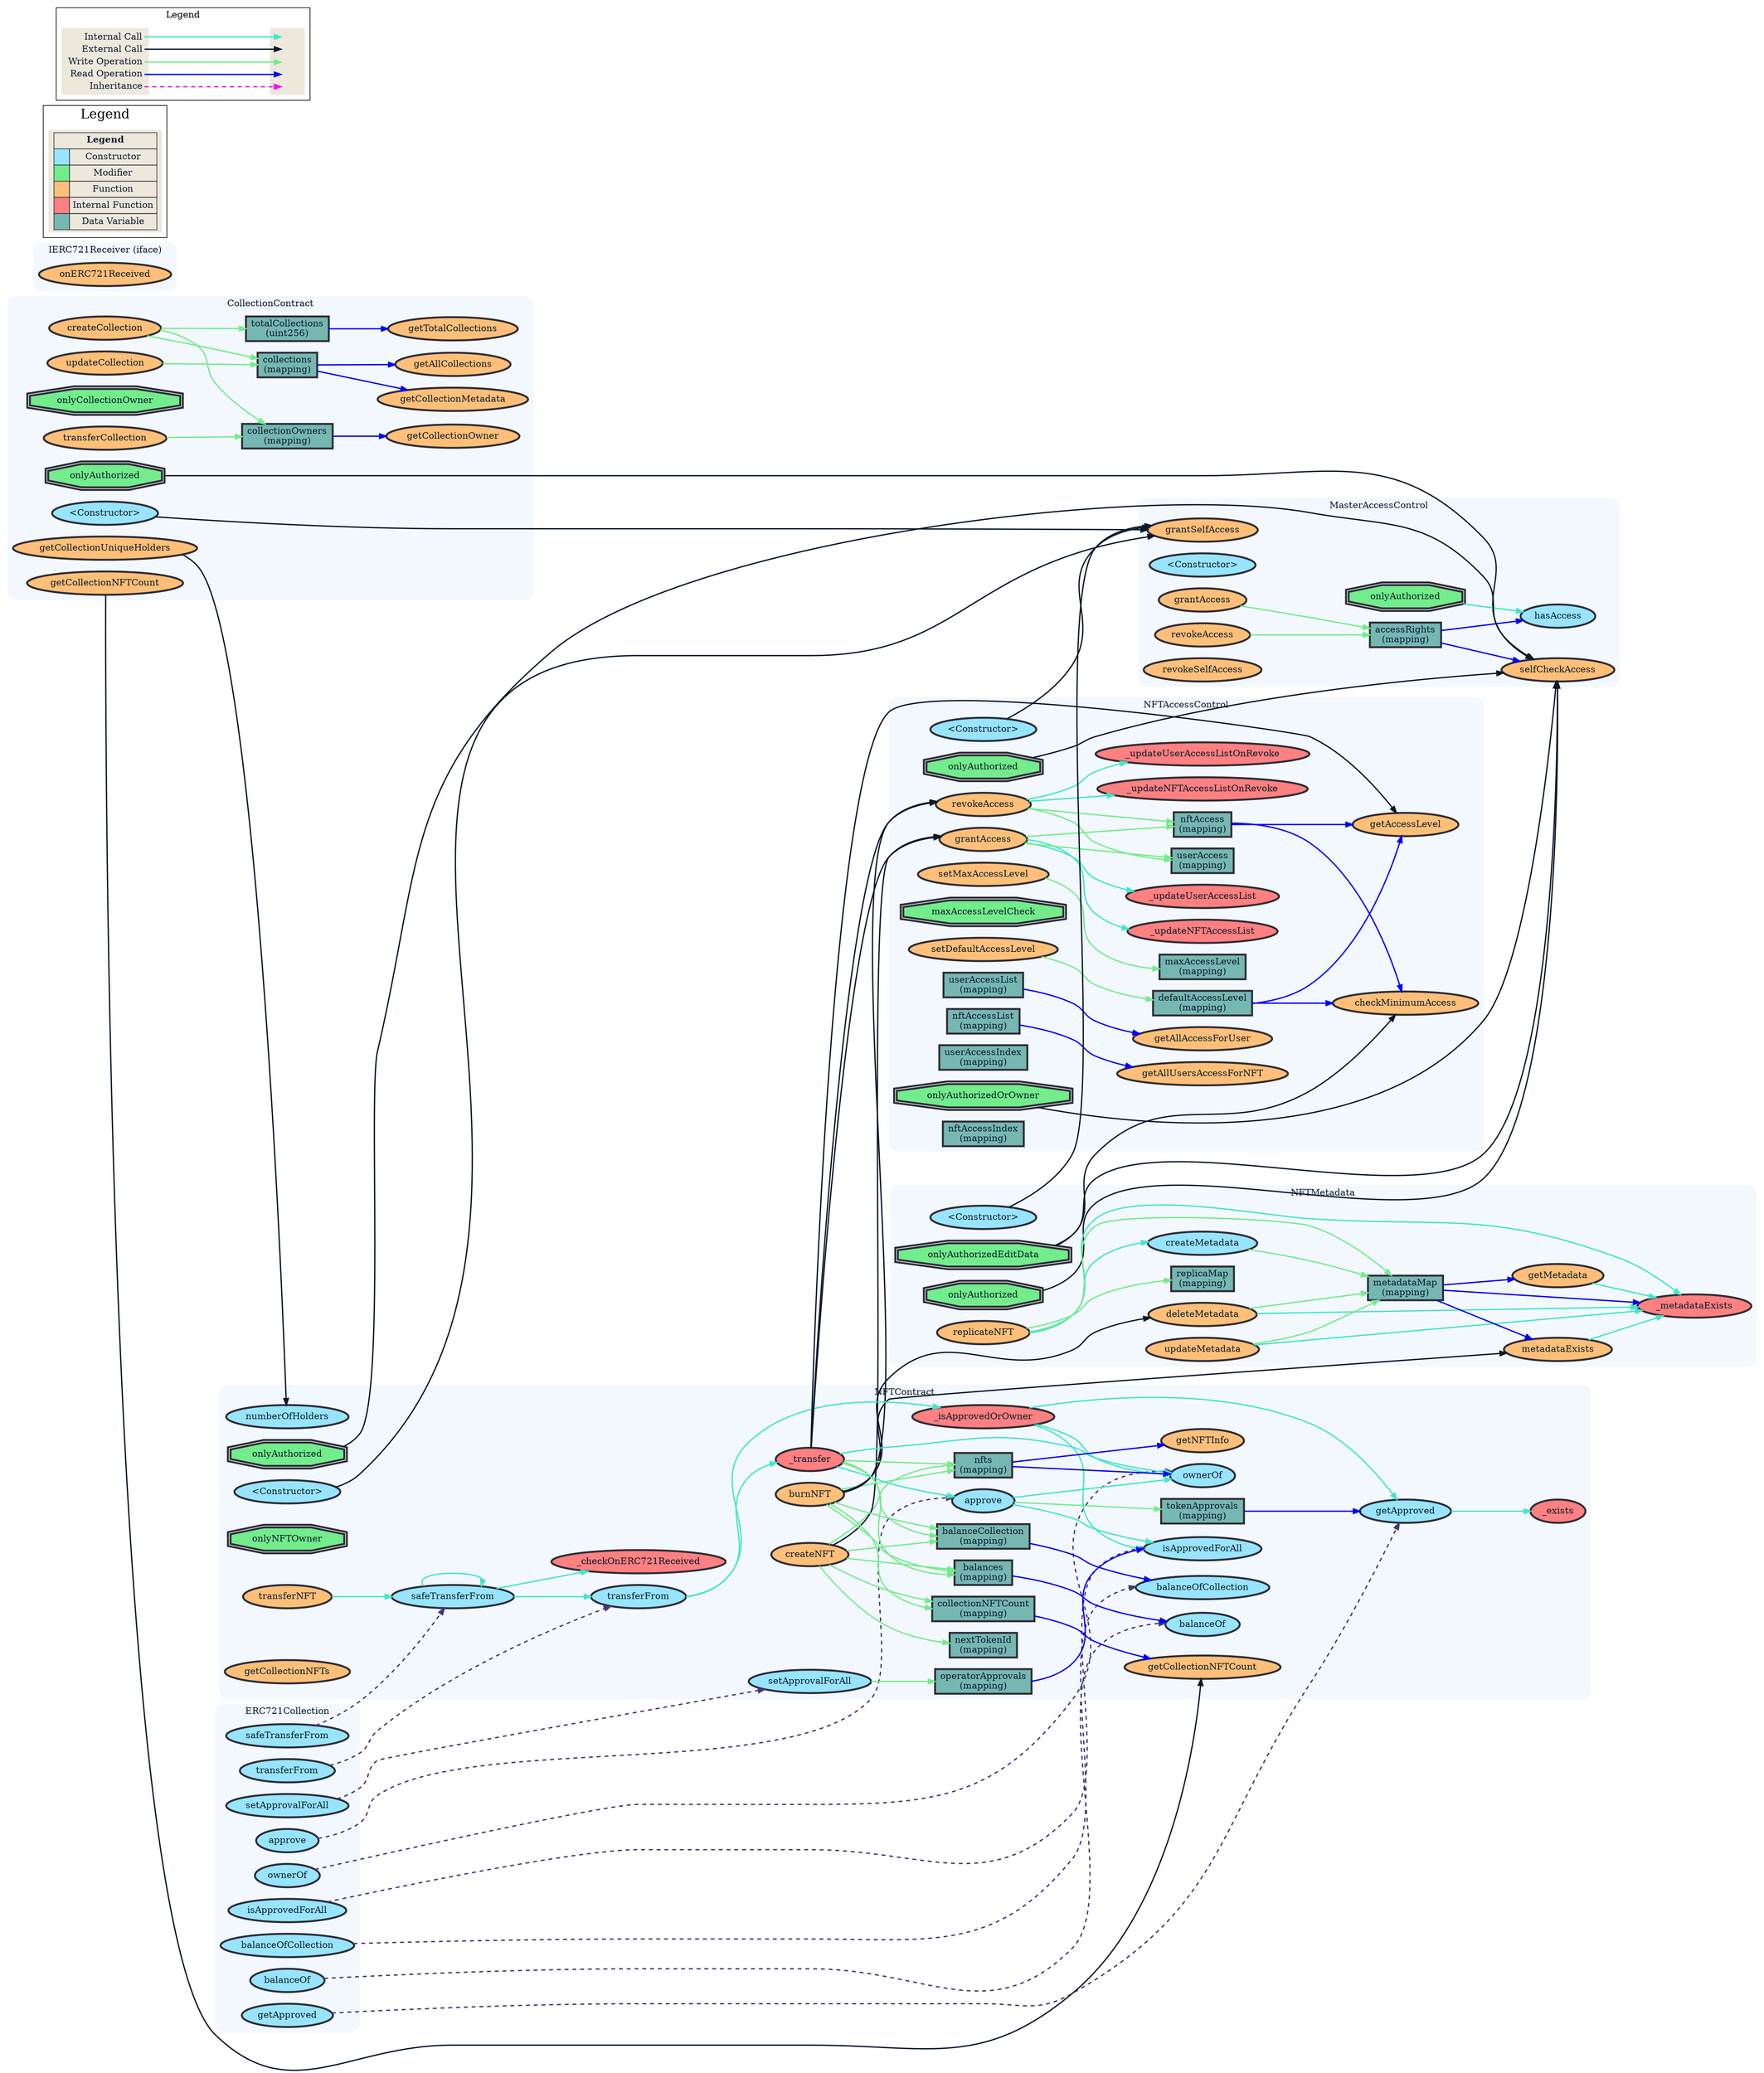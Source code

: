 digraph G {
  graph [ratio="auto", page="100", compound=true, bgcolor="white"];
  node [style="filled", fillcolor="#2E2E38", color="#2E2E38", penwidth=3, fontcolor="#0B192C"];
  edge [color="#FFFFFF", penwidth=2, fontname="Helvetica", fontcolor="#0B192C"];

  subgraph "clusterCollectionContract" {
    graph [label="CollectionContract", color="#F3F8FF", fontcolor="#0B192C", style="rounded", bgcolor="#F3F8FF"];
    "CollectionContract.<Constructor>" [label="<Constructor>", fillcolor="#98E4FF", fontcolor="#0B192C"];
    "CollectionContract.onlyAuthorized" [label="onlyAuthorized", fillcolor="#73EC8B", fontcolor="#0B192C", shape=doubleoctagon];
    "CollectionContract.onlyCollectionOwner" [label="onlyCollectionOwner", fillcolor="#73EC8B", fontcolor="#0B192C", shape=doubleoctagon];
    "CollectionContract.createCollection" [label="createCollection", fillcolor="#FFBF78", fontcolor="#0B192C"];
    "CollectionContract.updateCollection" [label="updateCollection", fillcolor="#FFBF78", fontcolor="#0B192C"];
    "CollectionContract.transferCollection" [label="transferCollection", fillcolor="#FFBF78", fontcolor="#0B192C"];
    "CollectionContract.getCollectionMetadata" [label="getCollectionMetadata", fillcolor="#FFBF78", fontcolor="#0B192C"];
    "CollectionContract.getCollectionOwner" [label="getCollectionOwner", fillcolor="#FFBF78", fontcolor="#0B192C"];
    "CollectionContract.getTotalCollections" [label="getTotalCollections", fillcolor="#FFBF78", fontcolor="#0B192C"];
    "CollectionContract.getAllCollections" [label="getAllCollections", fillcolor="#FFBF78", fontcolor="#0B192C"];
    "CollectionContract.getCollectionNFTCount" [label="getCollectionNFTCount", fillcolor="#FFBF78", fontcolor="#0B192C"];
    "CollectionContract.getCollectionUniqueHolders" [label="getCollectionUniqueHolders", fillcolor="#FFBF78", fontcolor="#0B192C"];

    "CollectionContract.collections" [label="collections\n(mapping)", shape="rectangle", fillcolor="#76B7B2", fontcolor="#0B192C"];
    "CollectionContract.collectionOwners" [label="collectionOwners\n(mapping)", shape="rectangle", fillcolor="#76B7B2", fontcolor="#0B192C"];
    "CollectionContract.totalCollections" [label="totalCollections\n(uint256)", shape="rectangle", fillcolor="#76B7B2", fontcolor="#0B192C"];
  }

  subgraph "clusterMasterAccessControl" {
    graph [label="MasterAccessControl", color="#F3F8FF", fontcolor="#0B192C", style="rounded", bgcolor="#F3F8FF"];
    "MasterAccessControl.grantSelfAccess" [label="grantSelfAccess", fillcolor="#FFBF78", fontcolor="#0B192C"];
    "MasterAccessControl.selfCheckAccess" [label="selfCheckAccess", fillcolor="#FFBF78", fontcolor="#0B192C"];
    "MasterAccessControl.onlyAuthorized" [label="onlyAuthorized", fillcolor="#73EC8B", fontcolor="#0B192C", shape=doubleoctagon];
    "MasterAccessControl.<Constructor>" [label="<Constructor>", fillcolor="#98E4FF", fontcolor="#0B192C"];
    "MasterAccessControl.grantAccess" [label="grantAccess", fillcolor="#FFBF78", fontcolor="#0B192C"];
    "MasterAccessControl.revokeAccess" [label="revokeAccess", fillcolor="#FFBF78", fontcolor="#0B192C"];
    "MasterAccessControl.revokeSelfAccess" [label="revokeSelfAccess", fillcolor="#FFBF78", fontcolor="#0B192C"];
    "MasterAccessControl.hasAccess" [label="hasAccess", fillcolor="#98E4FF", fontcolor="#0B192C"];

    "MasterAccessControl.accessRights" [label="accessRights\n(mapping)", shape="rectangle", fillcolor="#76B7B2", fontcolor="#0B192C"];
  }

  subgraph "clusterERC721Collection" {
    graph [label="ERC721Collection", color="#F3F8FF", fontcolor="#0B192C", style="rounded", bgcolor="#F3F8FF"];
    "ERC721Collection.balanceOf" [label="balanceOf", fillcolor="#98E4FF", fontcolor="#0B192C"];
    "ERC721Collection.balanceOfCollection" [label="balanceOfCollection", fillcolor="#98E4FF", fontcolor="#0B192C"];
    "ERC721Collection.ownerOf" [label="ownerOf", fillcolor="#98E4FF", fontcolor="#0B192C"];
    "ERC721Collection.safeTransferFrom" [label="safeTransferFrom", fillcolor="#98E4FF", fontcolor="#0B192C"];
    "ERC721Collection.transferFrom" [label="transferFrom", fillcolor="#98E4FF", fontcolor="#0B192C"];
    "ERC721Collection.approve" [label="approve", fillcolor="#98E4FF", fontcolor="#0B192C"];
    "ERC721Collection.setApprovalForAll" [label="setApprovalForAll", fillcolor="#98E4FF", fontcolor="#0B192C"];
    "ERC721Collection.getApproved" [label="getApproved", fillcolor="#98E4FF", fontcolor="#0B192C"];
    "ERC721Collection.isApprovedForAll" [label="isApprovedForAll", fillcolor="#98E4FF", fontcolor="#0B192C"];
  }

  subgraph "clusterNFTContract" {
    graph [label="NFTContract", color="#F3F8FF", fontcolor="#0B192C", style="rounded", bgcolor="#F3F8FF"];
    "NFTContract.getCollectionNFTCount" [label="getCollectionNFTCount", fillcolor="#FFBF78", fontcolor="#0B192C"];
    "NFTContract.numberOfHolders" [label="numberOfHolders", fillcolor="#98E4FF", fontcolor="#0B192C"];
    "NFTContract.<Constructor>" [label="<Constructor>", fillcolor="#98E4FF", fontcolor="#0B192C"];
    "NFTContract.onlyAuthorized" [label="onlyAuthorized", fillcolor="#73EC8B", fontcolor="#0B192C", shape=doubleoctagon];
    "NFTContract.onlyNFTOwner" [label="onlyNFTOwner", fillcolor="#73EC8B", fontcolor="#0B192C", shape=doubleoctagon];
    "NFTContract.createNFT" [label="createNFT", fillcolor="#FFBF78", fontcolor="#0B192C"];
    "NFTContract.burnNFT" [label="burnNFT", fillcolor="#FFBF78", fontcolor="#0B192C"];
    "NFTContract.transferNFT" [label="transferNFT", fillcolor="#FFBF78", fontcolor="#0B192C"];
    "NFTContract.getNFTInfo" [label="getNFTInfo", fillcolor="#FFBF78", fontcolor="#0B192C"];
    "NFTContract.getCollectionNFTs" [label="getCollectionNFTs", fillcolor="#FFBF78", fontcolor="#0B192C"];
    "NFTContract.balanceOf" [label="balanceOf", fillcolor="#98E4FF", fontcolor="#0B192C"];
    "NFTContract.balanceOfCollection" [label="balanceOfCollection", fillcolor="#98E4FF", fontcolor="#0B192C"];
    "NFTContract.ownerOf" [label="ownerOf", fillcolor="#98E4FF", fontcolor="#0B192C"];
    "NFTContract.safeTransferFrom" [label="safeTransferFrom", fillcolor="#98E4FF", fontcolor="#0B192C"];
    "NFTContract.transferFrom" [label="transferFrom", fillcolor="#98E4FF", fontcolor="#0B192C"];
    "NFTContract.approve" [label="approve", fillcolor="#98E4FF", fontcolor="#0B192C"];
    "NFTContract.setApprovalForAll" [label="setApprovalForAll", fillcolor="#98E4FF", fontcolor="#0B192C"];
    "NFTContract.getApproved" [label="getApproved", fillcolor="#98E4FF", fontcolor="#0B192C"];
    "NFTContract.isApprovedForAll" [label="isApprovedForAll", fillcolor="#98E4FF", fontcolor="#0B192C"];
    "NFTContract._exists" [label="_exists", fillcolor="#FF8080", fontcolor="#0B192C"];
    "NFTContract._isApprovedOrOwner" [label="_isApprovedOrOwner", fillcolor="#FF8080", fontcolor="#0B192C"];
    "NFTContract._transfer" [label="_transfer", fillcolor="#FF8080", fontcolor="#0B192C"];
    "NFTContract._checkOnERC721Received" [label="_checkOnERC721Received", fillcolor="#FF8080", fontcolor="#0B192C"];

    "NFTContract.nfts" [label="nfts\n(mapping)", shape="rectangle", fillcolor="#76B7B2", fontcolor="#0B192C"];
    "NFTContract.collectionNFTCount" [label="collectionNFTCount\n(mapping)", shape="rectangle", fillcolor="#76B7B2", fontcolor="#0B192C"];
    "NFTContract.balances" [label="balances\n(mapping)", shape="rectangle", fillcolor="#76B7B2", fontcolor="#0B192C"];
    "NFTContract.balanceCollection" [label="balanceCollection\n(mapping)", shape="rectangle", fillcolor="#76B7B2", fontcolor="#0B192C"];
    "NFTContract.tokenApprovals" [label="tokenApprovals\n(mapping)", shape="rectangle", fillcolor="#76B7B2", fontcolor="#0B192C"];
    "NFTContract.operatorApprovals" [label="operatorApprovals\n(mapping)", shape="rectangle", fillcolor="#76B7B2", fontcolor="#0B192C"];
    "NFTContract.nextTokenId" [label="nextTokenId\n(mapping)", shape="rectangle", fillcolor="#76B7B2", fontcolor="#0B192C"];
  }

  subgraph "clusterIERC721Receiver" {
    graph [label="IERC721Receiver (iface)", color="#F3F8FF", fontcolor="#0B192C", style="rounded", bgcolor="#F3F8FF"];
    "IERC721Receiver.onERC721Received" [label="onERC721Received", fillcolor="#FFBF78", fontcolor="#0B192C"];
  }

  subgraph "clusterNFTAccessControl" {
    graph [label="NFTAccessControl", color="#F3F8FF", fontcolor="#0B192C", style="rounded", bgcolor="#F3F8FF"];
    "NFTAccessControl.grantAccess" [label="grantAccess", fillcolor="#FFBF78", fontcolor="#0B192C"];
    "NFTAccessControl.revokeAccess" [label="revokeAccess", fillcolor="#FFBF78", fontcolor="#0B192C"];
    "NFTAccessControl.getAccessLevel" [label="getAccessLevel", fillcolor="#FFBF78", fontcolor="#0B192C"];
    "NFTAccessControl.<Constructor>" [label="<Constructor>", fillcolor="#98E4FF", fontcolor="#0B192C"];
    "NFTAccessControl.onlyAuthorized" [label="onlyAuthorized", fillcolor="#73EC8B", fontcolor="#0B192C", shape=doubleoctagon];
    "NFTAccessControl.onlyAuthorizedOrOwner" [label="onlyAuthorizedOrOwner", fillcolor="#73EC8B", fontcolor="#0B192C", shape=doubleoctagon];
    "NFTAccessControl.maxAccessLevelCheck" [label="maxAccessLevelCheck", fillcolor="#73EC8B", fontcolor="#0B192C", shape=doubleoctagon];
    "NFTAccessControl.setMaxAccessLevel" [label="setMaxAccessLevel", fillcolor="#FFBF78", fontcolor="#0B192C"];
    "NFTAccessControl.setDefaultAccessLevel" [label="setDefaultAccessLevel", fillcolor="#FFBF78", fontcolor="#0B192C"];
    "NFTAccessControl._updateUserAccessList" [label="_updateUserAccessList", fillcolor="#FF8080", fontcolor="#0B192C"];
    "NFTAccessControl._updateNFTAccessList" [label="_updateNFTAccessList", fillcolor="#FF8080", fontcolor="#0B192C"];
    "NFTAccessControl._updateUserAccessListOnRevoke" [label="_updateUserAccessListOnRevoke", fillcolor="#FF8080", fontcolor="#0B192C"];
    "NFTAccessControl._updateNFTAccessListOnRevoke" [label="_updateNFTAccessListOnRevoke", fillcolor="#FF8080", fontcolor="#0B192C"];
    "NFTAccessControl.getAllAccessForUser" [label="getAllAccessForUser", fillcolor="#FFBF78", fontcolor="#0B192C"];
    "NFTAccessControl.checkMinimumAccess" [label="checkMinimumAccess", fillcolor="#FFBF78", fontcolor="#0B192C"];
    "NFTAccessControl.getAllUsersAccessForNFT" [label="getAllUsersAccessForNFT", fillcolor="#FFBF78", fontcolor="#0B192C"];

    "NFTAccessControl.nftAccess" [label="nftAccess\n(mapping)", shape="rectangle", fillcolor="#76B7B2", fontcolor="#0B192C"];
    "NFTAccessControl.defaultAccessLevel" [label="defaultAccessLevel\n(mapping)", shape="rectangle", fillcolor="#76B7B2", fontcolor="#0B192C"];
    "NFTAccessControl.maxAccessLevel" [label="maxAccessLevel\n(mapping)", shape="rectangle", fillcolor="#76B7B2", fontcolor="#0B192C"];
    "NFTAccessControl.userAccess" [label="userAccess\n(mapping)", shape="rectangle", fillcolor="#76B7B2", fontcolor="#0B192C"];
    "NFTAccessControl.userAccessList" [label="userAccessList\n(mapping)", shape="rectangle", fillcolor="#76B7B2", fontcolor="#0B192C"];
    "NFTAccessControl.userAccessIndex" [label="userAccessIndex\n(mapping)", shape="rectangle", fillcolor="#76B7B2", fontcolor="#0B192C"];
    "NFTAccessControl.nftAccessList" [label="nftAccessList\n(mapping)", shape="rectangle", fillcolor="#76B7B2", fontcolor="#0B192C"];
    "NFTAccessControl.nftAccessIndex" [label="nftAccessIndex\n(mapping)", shape="rectangle", fillcolor="#76B7B2", fontcolor="#0B192C"];
  }

  subgraph "clusterNFTMetadata" {
    graph [label="NFTMetadata", color="#F3F8FF", fontcolor="#0B192C", style="rounded", bgcolor="#F3F8FF"];
    "NFTMetadata.metadataExists" [label="metadataExists", fillcolor="#FFBF78", fontcolor="#0B192C"];
    "NFTMetadata.deleteMetadata" [label="deleteMetadata", fillcolor="#FFBF78", fontcolor="#0B192C"];
    "NFTMetadata.<Constructor>" [label="<Constructor>", fillcolor="#98E4FF", fontcolor="#0B192C"];
    "NFTMetadata.onlyAuthorized" [label="onlyAuthorized", fillcolor="#73EC8B", fontcolor="#0B192C", shape=doubleoctagon];
    "NFTMetadata.onlyAuthorizedEditData" [label="onlyAuthorizedEditData", fillcolor="#73EC8B", fontcolor="#0B192C", shape=doubleoctagon];
    "NFTMetadata.createMetadata" [label="createMetadata", fillcolor="#98E4FF", fontcolor="#0B192C"];
    "NFTMetadata.replicateNFT" [label="replicateNFT", fillcolor="#FFBF78", fontcolor="#0B192C"];
    "NFTMetadata.updateMetadata" [label="updateMetadata", fillcolor="#FFBF78", fontcolor="#0B192C"];
    "NFTMetadata.getMetadata" [label="getMetadata", fillcolor="#FFBF78", fontcolor="#0B192C"];
    "NFTMetadata._metadataExists" [label="_metadataExists", fillcolor="#FF8080", fontcolor="#0B192C"];

    "NFTMetadata.metadataMap" [label="metadataMap\n(mapping)", shape="rectangle", fillcolor="#76B7B2", fontcolor="#0B192C"];
    "NFTMetadata.replicaMap" [label="replicaMap\n(mapping)", shape="rectangle", fillcolor="#76B7B2", fontcolor="#0B192C"];
  }

   // ---------------------------- Function Calls ---------------------------- //

  // Edges for function calls
  "CollectionContract.<Constructor>";
  "MasterAccessControl.grantSelfAccess";
  "CollectionContract.onlyAuthorized";
  "MasterAccessControl.selfCheckAccess";
  "CollectionContract.getCollectionNFTCount";
  "NFTContract.getCollectionNFTCount";
  "CollectionContract.getCollectionUniqueHolders";
  "NFTContract.numberOfHolders";
  "MasterAccessControl.onlyAuthorized";
  "MasterAccessControl.hasAccess";
  "NFTContract.<Constructor>";
  "NFTContract.onlyAuthorized";
  "NFTContract.createNFT";
  "NFTAccessControl.grantAccess";
  "NFTContract.burnNFT";
  "NFTMetadata.metadataExists";
  "NFTMetadata.deleteMetadata";
  "NFTAccessControl.revokeAccess";
  "NFTContract.transferNFT";
  "NFTContract.safeTransferFrom";
  "NFTContract.transferFrom";
  "NFTContract._checkOnERC721Received";
  "NFTContract._isApprovedOrOwner";
  "NFTContract._transfer";
  "NFTContract.approve";
  "NFTContract.ownerOf";
  "NFTContract.isApprovedForAll";
  "NFTContract.getApproved";
  "NFTContract._exists";
  "NFTAccessControl.getAccessLevel";
  "NFTAccessControl.<Constructor>";
  "NFTAccessControl.onlyAuthorized";
  "NFTAccessControl.onlyAuthorizedOrOwner";
  "NFTAccessControl._updateUserAccessList";
  "NFTAccessControl._updateNFTAccessList";
  "NFTAccessControl._updateUserAccessListOnRevoke";
  "NFTAccessControl._updateNFTAccessListOnRevoke";
  "NFTMetadata.<Constructor>";
  "NFTMetadata.onlyAuthorized";
  "NFTMetadata.onlyAuthorizedEditData";
  "NFTAccessControl.checkMinimumAccess";
  "NFTMetadata.replicateNFT";
  "NFTMetadata._metadataExists";
  "NFTMetadata.createMetadata";
  "NFTMetadata.updateMetadata";
  "NFTMetadata.getMetadata";

  // ---------------------------- Data Variables ---------------------------- //

  "CollectionContract.collections";
  "CollectionContract.collectionOwners";
  "CollectionContract.totalCollections";
  "MasterAccessControl.accessRights";
  "NFTContract.nfts";
  "NFTContract.collectionNFTCount";
  "NFTContract.balances";
  "NFTContract.balanceCollection";
  "NFTContract.tokenApprovals";
  "NFTContract.operatorApprovals";
  "NFTContract.nextTokenId";
  "NFTAccessControl.nftAccess";
  "NFTAccessControl.defaultAccessLevel";
  "NFTAccessControl.maxAccessLevel";
  "NFTAccessControl.userAccess";
  "NFTAccessControl.userAccessList";
  "NFTAccessControl.userAccessIndex";
  "NFTAccessControl.nftAccessList";
  "NFTAccessControl.nftAccessIndex";
  "NFTMetadata.metadataMap";
  "NFTMetadata.replicaMap";

  // ---------------------------- Data Call Flow ---------------------------- //

  // CollectionContract
  "CollectionContract.createCollection" -> "CollectionContract.collections" [color="#73EC8B"];
  "CollectionContract.createCollection" -> "CollectionContract.collectionOwners" [color="#73EC8B"];
  "CollectionContract.createCollection" -> "CollectionContract.totalCollections" [color="#73EC8B"];
  "CollectionContract.collections" -> "CollectionContract.getCollectionMetadata" [color="blue"];
  "CollectionContract.collectionOwners" -> "CollectionContract.getCollectionOwner" [color="blue"];
  "CollectionContract.totalCollections" -> "CollectionContract.getTotalCollections" [color="blue"];
  "CollectionContract.collections" -> "CollectionContract.getAllCollections" [color="blue"];
  "CollectionContract.updateCollection" -> "CollectionContract.collections" [color="#73EC8B"];
  "CollectionContract.transferCollection" -> "CollectionContract.collectionOwners" [color="#73EC8B"];

  // MasterAccessControl
  "MasterAccessControl.grantAccess" -> "MasterAccessControl.accessRights" [color="#73EC8B"];
  "MasterAccessControl.revokeAccess" -> "MasterAccessControl.accessRights" [color="#73EC8B"];
  "MasterAccessControl.accessRights" -> "MasterAccessControl.hasAccess" [color="blue"];
  "MasterAccessControl.accessRights" -> "MasterAccessControl.selfCheckAccess" [color="blue"];

  // NFTContract
  "NFTContract.createNFT" -> "NFTContract.nfts" [color="#73EC8B"];
  "NFTContract.createNFT" -> "NFTContract.collectionNFTCount" [color="#73EC8B"];
  "NFTContract.createNFT" -> "NFTContract.balances" [color="#73EC8B"];
  "NFTContract.createNFT" -> "NFTContract.balanceCollection" [color="#73EC8B"];
  "NFTContract.createNFT" -> "NFTContract.nextTokenId" [color="#73EC8B"];
  "NFTContract.burnNFT" -> "NFTContract.nfts" [color="#73EC8B"];
  "NFTContract.burnNFT" -> "NFTContract.collectionNFTCount" [color="#73EC8B"];
  "NFTContract.burnNFT" -> "NFTContract.balances" [color="#73EC8B"];
  "NFTContract.burnNFT" -> "NFTContract.balanceCollection" [color="#73EC8B"];
  "NFTContract.nfts" -> "NFTContract.getNFTInfo" [color="blue"];
  "NFTContract.collectionNFTCount" -> "NFTContract.getCollectionNFTCount" [color="blue"];
  "NFTContract.balances" -> "NFTContract.balanceOf" [color="blue"];
  "NFTContract.balanceCollection" -> "NFTContract.balanceOfCollection" [color="blue"];
  "NFTContract.nfts" -> "NFTContract.ownerOf" [color="blue"];
  "NFTContract._transfer" -> "NFTContract.nfts" [color="#73EC8B"];
  "NFTContract._transfer" -> "NFTContract.balances" [color="#73EC8B"];
  "NFTContract._transfer" -> "NFTContract.balanceCollection" [color="#73EC8B"];
  "NFTContract.approve" -> "NFTContract.tokenApprovals" [color="#73EC8B"];
  "NFTContract.setApprovalForAll" -> "NFTContract.operatorApprovals" [color="#73EC8B"];
  "NFTContract.tokenApprovals" -> "NFTContract.getApproved" [color="blue"];
  "NFTContract.operatorApprovals" -> "NFTContract.isApprovedForAll" [color="blue"];

  // NFTAccessControl
  "NFTAccessControl.grantAccess" -> "NFTAccessControl.nftAccess" [color="#73EC8B"];
  "NFTAccessControl.grantAccess" -> "NFTAccessControl.userAccess" [color="#73EC8B"];
  "NFTAccessControl.revokeAccess" -> "NFTAccessControl.nftAccess" [color="#73EC8B"];
  "NFTAccessControl.revokeAccess" -> "NFTAccessControl.userAccess" [color="#73EC8B"];
  "NFTAccessControl.nftAccess" -> "NFTAccessControl.getAccessLevel" [color="blue"];
  "NFTAccessControl.defaultAccessLevel" -> "NFTAccessControl.getAccessLevel" [color="blue"];
  "NFTAccessControl.setMaxAccessLevel" -> "NFTAccessControl.maxAccessLevel" [color="#73EC8B"];
  "NFTAccessControl.setDefaultAccessLevel" -> "NFTAccessControl.defaultAccessLevel" [color="#73EC8B"];
  "NFTAccessControl.userAccessList" -> "NFTAccessControl.getAllAccessForUser" [color="blue"];
  "NFTAccessControl.nftAccess" -> "NFTAccessControl.checkMinimumAccess" [color="blue"];
  "NFTAccessControl.defaultAccessLevel" -> "NFTAccessControl.checkMinimumAccess" [color="blue"];
  "NFTAccessControl.nftAccessList" -> "NFTAccessControl.getAllUsersAccessForNFT" [color="blue"];

  // NFTMetadata
  "NFTMetadata.createMetadata" -> "NFTMetadata.metadataMap" [color="#73EC8B"];
  "NFTMetadata.replicateNFT" -> "NFTMetadata.metadataMap" [color="#73EC8B"];
  "NFTMetadata.replicateNFT" -> "NFTMetadata.replicaMap" [color="#73EC8B"];
  "NFTMetadata.updateMetadata" -> "NFTMetadata.metadataMap" [color="#73EC8B"];
  "NFTMetadata.deleteMetadata" -> "NFTMetadata.metadataMap" [color="#73EC8B"];
  "NFTMetadata.metadataMap" -> "NFTMetadata.getMetadata" [color="blue"];
  "NFTMetadata.metadataMap" -> "NFTMetadata._metadataExists" [color="blue"];
  "NFTMetadata.metadataMap" -> "NFTMetadata.metadataExists" [color="blue"];

  // ---------------------------- Function Flow ---------------------------- //

  "CollectionContract.<Constructor>" -> "MasterAccessControl.grantSelfAccess" [color="#0B192C"];
  "CollectionContract.onlyAuthorized" -> "MasterAccessControl.selfCheckAccess" [color="#0B192C"];
  "CollectionContract.getCollectionNFTCount" -> "NFTContract.getCollectionNFTCount" [color="#0B192C"];
  "CollectionContract.getCollectionUniqueHolders" -> "NFTContract.numberOfHolders" [color="#0B192C"];
  "MasterAccessControl.onlyAuthorized" -> "MasterAccessControl.hasAccess" [color="#40e7c8"];
  "NFTContract.<Constructor>" -> "MasterAccessControl.grantSelfAccess" [color="#0B192C"];
  "NFTContract.onlyAuthorized" -> "MasterAccessControl.selfCheckAccess" [color="#0B192C"];
  "NFTContract.createNFT" -> "NFTAccessControl.grantAccess" [color="#0B192C"];
  "NFTContract.burnNFT" -> "NFTMetadata.metadataExists" [color="#0B192C"];
  "NFTContract.burnNFT" -> "NFTMetadata.deleteMetadata" [color="#0B192C"];
  "NFTContract.burnNFT" -> "NFTAccessControl.revokeAccess" [color="#0B192C"];
  "NFTContract.transferNFT" -> "NFTContract.safeTransferFrom" [color="#40e7c8"];
  "NFTContract.safeTransferFrom" -> "NFTContract.transferFrom" [color="#40e7c8"];
  "NFTContract.safeTransferFrom" -> "NFTContract._checkOnERC721Received" [color="#40e7c8"];
  "NFTContract.safeTransferFrom" -> "NFTContract.safeTransferFrom" [color="#40e7c8"];
  "NFTContract.transferFrom" -> "NFTContract._isApprovedOrOwner" [color="#40e7c8"];
  "NFTContract.transferFrom" -> "NFTContract._transfer" [color="#40e7c8"];
  "NFTContract.approve" -> "NFTContract.ownerOf" [color="#40e7c8"];
  "NFTContract.approve" -> "NFTContract.isApprovedForAll" [color="#40e7c8"];
  "NFTContract.getApproved" -> "NFTContract._exists" [color="#40e7c8"];
  "NFTContract._isApprovedOrOwner" -> "NFTContract.ownerOf" [color="#40e7c8"];
  "NFTContract._isApprovedOrOwner" -> "NFTContract.getApproved" [color="#40e7c8"];
  "NFTContract._isApprovedOrOwner" -> "NFTContract.isApprovedForAll" [color="#40e7c8"];
  "NFTContract._transfer" -> "NFTContract.ownerOf" [color="#40e7c8"];
  "NFTContract._transfer" -> "NFTContract.approve" [color="#40e7c8"];
  "NFTContract._transfer" -> "NFTAccessControl.getAccessLevel" [color="#0B192C"];
  "NFTContract._transfer" -> "NFTAccessControl.revokeAccess" [color="#0B192C"];
  "NFTContract._transfer" -> "NFTAccessControl.grantAccess" [color="#0B192C"];
  "NFTAccessControl.<Constructor>" -> "MasterAccessControl.grantSelfAccess" [color="#0B192C"];
  "NFTAccessControl.onlyAuthorized" -> "MasterAccessControl.selfCheckAccess" [color="#0B192C"];
  "NFTAccessControl.onlyAuthorizedOrOwner" -> "MasterAccessControl.selfCheckAccess" [color="#0B192C"];
  "NFTAccessControl.grantAccess" -> "NFTAccessControl._updateUserAccessList" [color="#40e7c8"];
  "NFTAccessControl.grantAccess" -> "NFTAccessControl._updateNFTAccessList" [color="#40e7c8"];
  "NFTAccessControl.revokeAccess" -> "NFTAccessControl._updateUserAccessListOnRevoke" [color="#40e7c8"];
  "NFTAccessControl.revokeAccess" -> "NFTAccessControl._updateNFTAccessListOnRevoke" [color="#40e7c8"];
  "NFTMetadata.<Constructor>" -> "MasterAccessControl.grantSelfAccess" [color="#0B192C"];
  "NFTMetadata.onlyAuthorized" -> "MasterAccessControl.selfCheckAccess" [color="#0B192C"];
  "NFTMetadata.onlyAuthorizedEditData" -> "NFTAccessControl.checkMinimumAccess" [color="#0B192C"];
  "NFTMetadata.onlyAuthorizedEditData" -> "MasterAccessControl.selfCheckAccess" [color="#0B192C"];
  "NFTMetadata.replicateNFT" -> "NFTMetadata._metadataExists" [color="#40e7c8"];
  "NFTMetadata.replicateNFT" -> "NFTMetadata.createMetadata" [color="#40e7c8"];
  "NFTMetadata.updateMetadata" -> "NFTMetadata._metadataExists" [color="#40e7c8"];
  "NFTMetadata.deleteMetadata" -> "NFTMetadata._metadataExists" [color="#40e7c8"];
  "NFTMetadata.getMetadata" -> "NFTMetadata._metadataExists" [color="#40e7c8"];
  "NFTMetadata.metadataExists" -> "NFTMetadata._metadataExists" [color="#40e7c8"];





// Define ERC721Collection interface functions
"ERC721Collection.balanceOf";
"ERC721Collection.balanceOfCollection";
"ERC721Collection.ownerOf";
"ERC721Collection.safeTransferFrom";
"ERC721Collection.transferFrom";
"ERC721Collection.approve";
"ERC721Collection.setApprovalForAll";
"ERC721Collection.getApproved";
"ERC721Collection.isApprovedForAll";

// Connect ERC721Collection to NFTContract (inheritance)
"ERC721Collection.balanceOf" -> "NFTContract.balanceOf" [color="#433878", style="dashed"];
"ERC721Collection.balanceOfCollection" -> "NFTContract.balanceOfCollection" [color="#433878", style="dashed"];
"ERC721Collection.ownerOf" -> "NFTContract.ownerOf" [color="#433878", style="dashed"];
"ERC721Collection.safeTransferFrom" -> "NFTContract.safeTransferFrom" [color="#433878", style="dashed"];
"ERC721Collection.transferFrom" -> "NFTContract.transferFrom" [color="#433878", style="dashed"];
"ERC721Collection.approve" -> "NFTContract.approve" [color="#433878", style="dashed"];
"ERC721Collection.setApprovalForAll" -> "NFTContract.setApprovalForAll" [color="#433878", style="dashed"];
"ERC721Collection.getApproved" -> "NFTContract.getApproved" [color="#433878", style="dashed"];
"ERC721Collection.isApprovedForAll" -> "NFTContract.isApprovedForAll" [color="#433878", style="dashed"];






rankdir=LR
subgraph cluster_legend {
  label="Legend";
  fontsize=20;
  node [shape=plaintext, fillcolor="#EDE8DC"];
  
  legend [label=<
    <TABLE BORDER="0" CELLBORDER="1" CELLSPACING="0" CELLPADDING="4">
      <TR><TD COLSPAN="2"><B>Legend</B></TD></TR>
      <TR>
        <TD BGCOLOR="#98E4FF">&nbsp;&nbsp;&nbsp;</TD>
        <TD>Constructor</TD>
      </TR>
      <TR>
        <TD BGCOLOR="#73EC8B">&nbsp;&nbsp;&nbsp;</TD>
        <TD>Modifier</TD>
      </TR>
      <TR>
        <TD BGCOLOR="#FFBF78">&nbsp;&nbsp;&nbsp;</TD>
        <TD>Function</TD>
      </TR>
      <TR>
        <TD BGCOLOR="#FF8080">&nbsp;&nbsp;&nbsp;</TD>
        <TD>Internal Function</TD>
      </TR>
      <TR>
        <TD BGCOLOR="#76B7B2">&nbsp;&nbsp;&nbsp;</TD>
        <TD>Data Variable</TD>
      </TR>
    </TABLE>
  >];
}





  rankdir=LR
  node [shape=plaintext, fillcolor="#EDE8DC"]
  subgraph cluster_01 {
    label = "Legend";
  key [label=<<table border="0" cellpadding="2" cellspacing="0" cellborder="0">
    <tr><td align="right" port="i1">Internal Call</td></tr>
    <tr><td align="right" port="i2">External Call</td></tr>
    <tr><td align="right" port="i3">Write Operation</td></tr>
    <tr><td align="right" port="i4">Read Operation</td></tr>
    <tr><td align="right" port="i5">Inheritance</td></tr>
  </table>>]
  key2 [label=<<table border="0" cellpadding="2" cellspacing="0" cellborder="0">
    <tr><td port="i1">&nbsp;&nbsp;&nbsp;</td></tr>
    <tr><td port="i2">&nbsp;&nbsp;&nbsp;</td></tr>
    <tr><td port="i3">&nbsp;&nbsp;&nbsp;</td></tr>
    <tr><td port="i4">&nbsp;&nbsp;&nbsp;</td></tr>
    <tr><td port="i5">&nbsp;&nbsp;&nbsp;</td></tr>
  </table>>]
  key:i1:e -> key2:i1:w [color="#40e7c8"]
  key:i2:e -> key2:i2:w [color="#0B192C"]
  key:i3:e -> key2:i3:w [color="#73EC8B"]
  key:i4:e -> key2:i4:w [color="blue"]
  key:i5:e -> key2:i5:w [color="#FF00FF", style="dashed"]
}
}
